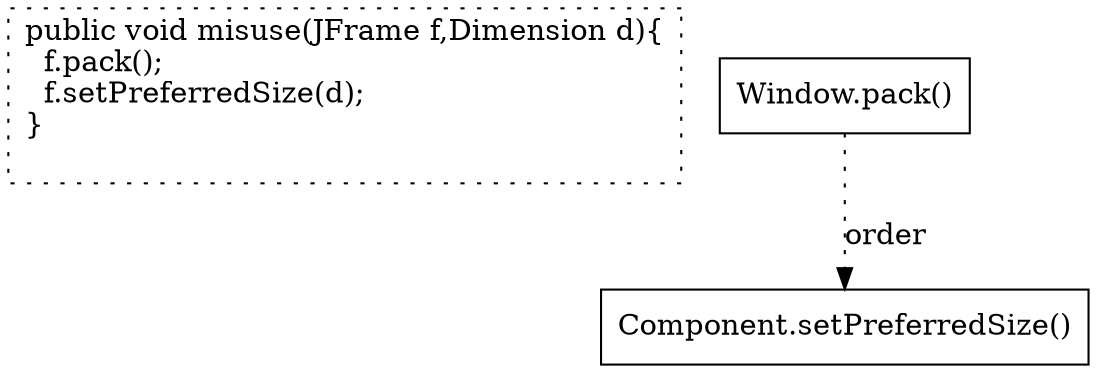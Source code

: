 digraph "Test_order.misuse#JFrame#Dimension#" {
0 [label="public void misuse(JFrame f,Dimension d){\l  f.pack();\l  f.setPreferredSize(d);\l}\l\l" shape=box style=dotted]
1 [label="Component.setPreferredSize()" shape=box]
2 [label="Window.pack()" shape=box]
2 -> 1 [label="order" style=dotted];
}